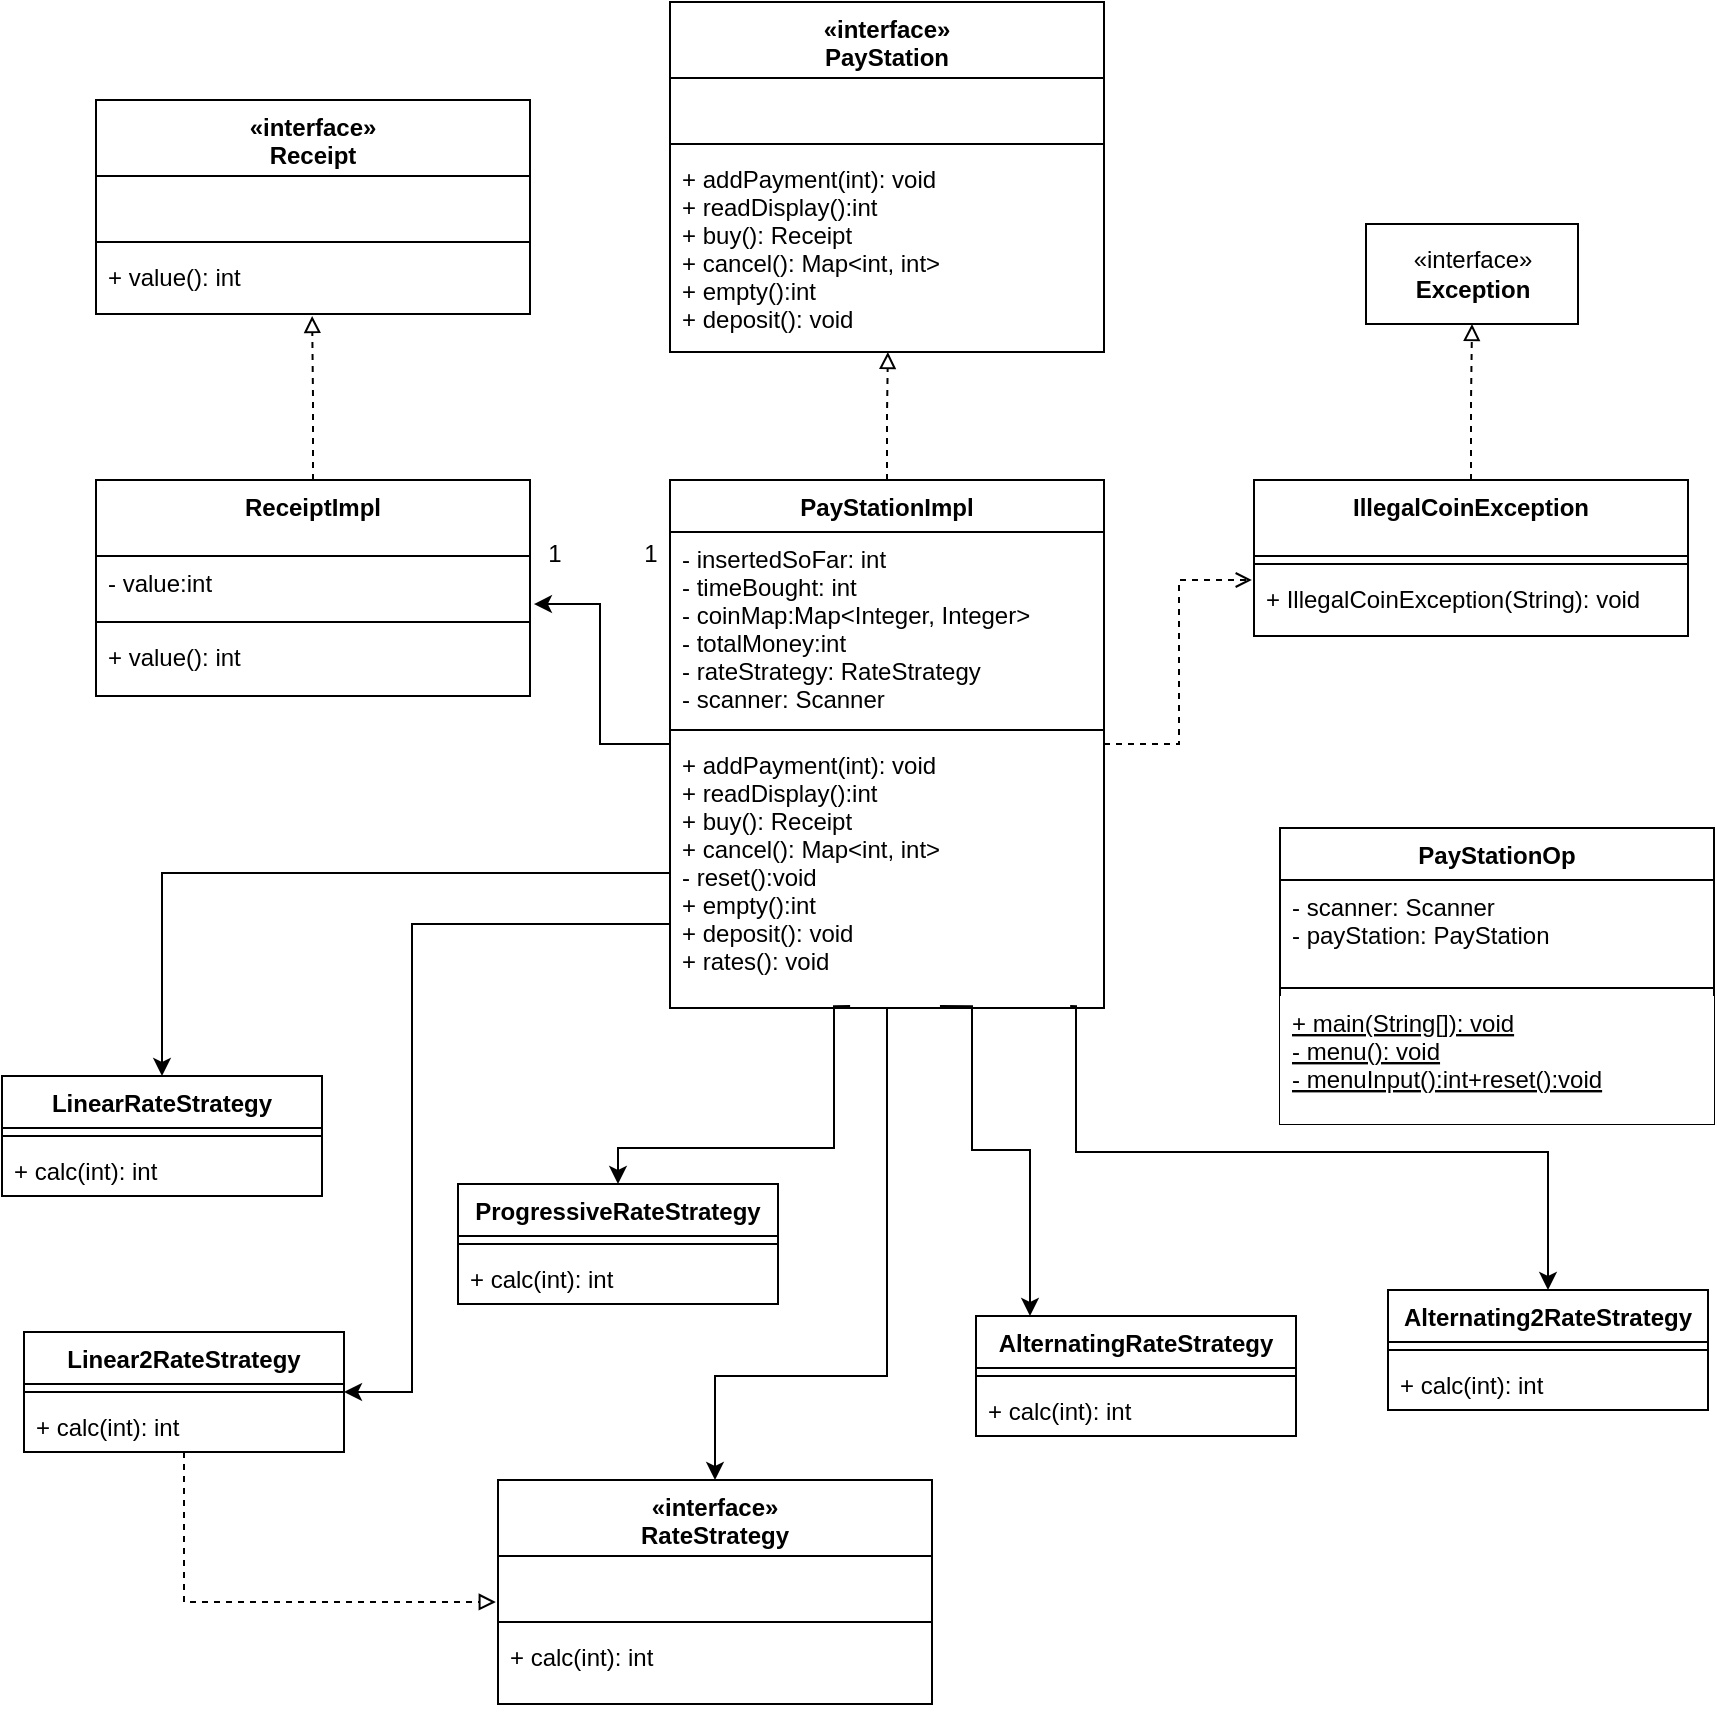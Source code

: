 <mxfile version="26.0.11">
  <diagram id="5pTPnk4X15udIdV0EkQY" name="Page-1">
    <mxGraphModel dx="1242" dy="717" grid="0" gridSize="10" guides="1" tooltips="1" connect="1" arrows="1" fold="1" page="0" pageScale="1" pageWidth="850" pageHeight="1100" math="0" shadow="0">
      <root>
        <mxCell id="0" />
        <mxCell id="1" parent="0" />
        <mxCell id="8iII8IrtHj4zT02Lu7h3-1" value="«interface»&#xa;PayStation" style="swimlane;fontStyle=1;align=center;verticalAlign=top;childLayout=stackLayout;horizontal=1;startSize=38;horizontalStack=0;resizeParent=1;resizeParentMax=0;resizeLast=0;collapsible=1;marginBottom=0;hachureGap=4;" parent="1" vertex="1">
          <mxGeometry x="426" y="89" width="217" height="175" as="geometry" />
        </mxCell>
        <mxCell id="8iII8IrtHj4zT02Lu7h3-2" value=" &#xa;" style="text;strokeColor=none;fillColor=none;align=left;verticalAlign=top;spacingLeft=4;spacingRight=4;overflow=hidden;rotatable=0;points=[[0,0.5],[1,0.5]];portConstraint=eastwest;hachureGap=4;" parent="8iII8IrtHj4zT02Lu7h3-1" vertex="1">
          <mxGeometry y="38" width="217" height="29" as="geometry" />
        </mxCell>
        <mxCell id="8iII8IrtHj4zT02Lu7h3-3" value="" style="line;strokeWidth=1;fillColor=none;align=left;verticalAlign=middle;spacingTop=-1;spacingLeft=3;spacingRight=3;rotatable=0;labelPosition=right;points=[];portConstraint=eastwest;hachureGap=4;" parent="8iII8IrtHj4zT02Lu7h3-1" vertex="1">
          <mxGeometry y="67" width="217" height="8" as="geometry" />
        </mxCell>
        <mxCell id="8iII8IrtHj4zT02Lu7h3-4" value="+ addPayment(int): void&#xa;+ readDisplay():int&#xa;+ buy(): Receipt&#xa;+ cancel(): Map&lt;int, int&gt;&#xa;+ empty():int&#xa;+ deposit(): void&#xa;" style="text;strokeColor=none;fillColor=none;align=left;verticalAlign=top;spacingLeft=4;spacingRight=4;overflow=hidden;rotatable=0;points=[[0,0.5],[1,0.5]];portConstraint=eastwest;hachureGap=4;" parent="8iII8IrtHj4zT02Lu7h3-1" vertex="1">
          <mxGeometry y="75" width="217" height="100" as="geometry" />
        </mxCell>
        <mxCell id="D4UEPr_kbto4Egsa2P8d-41" style="edgeStyle=orthogonalEdgeStyle;rounded=0;orthogonalLoop=1;jettySize=auto;html=1;entryX=0.5;entryY=0;entryDx=0;entryDy=0;" edge="1" parent="1" source="8iII8IrtHj4zT02Lu7h3-5" target="eepXHNa1NFzo9ST1N9Kp-25">
          <mxGeometry relative="1" as="geometry">
            <Array as="points">
              <mxPoint x="535" y="776" />
              <mxPoint x="449" y="776" />
            </Array>
          </mxGeometry>
        </mxCell>
        <mxCell id="8iII8IrtHj4zT02Lu7h3-5" value="PayStationImpl" style="swimlane;fontStyle=1;align=center;verticalAlign=top;childLayout=stackLayout;horizontal=1;startSize=26;horizontalStack=0;resizeParent=1;resizeParentMax=0;resizeLast=0;collapsible=1;marginBottom=0;hachureGap=4;" parent="1" vertex="1">
          <mxGeometry x="426" y="328" width="217" height="264" as="geometry" />
        </mxCell>
        <mxCell id="8iII8IrtHj4zT02Lu7h3-6" value="- insertedSoFar: int&#xa;- timeBought: int&#xa;- coinMap:Map&lt;Integer, Integer&gt;&#xa;- totalMoney:int&#xa;- rateStrategy: RateStrategy&#xa;- scanner: Scanner" style="text;strokeColor=none;fillColor=none;align=left;verticalAlign=top;spacingLeft=4;spacingRight=4;overflow=hidden;rotatable=0;points=[[0,0.5],[1,0.5]];portConstraint=eastwest;hachureGap=4;" parent="8iII8IrtHj4zT02Lu7h3-5" vertex="1">
          <mxGeometry y="26" width="217" height="95" as="geometry" />
        </mxCell>
        <mxCell id="8iII8IrtHj4zT02Lu7h3-7" value="" style="line;strokeWidth=1;fillColor=none;align=left;verticalAlign=middle;spacingTop=-1;spacingLeft=3;spacingRight=3;rotatable=0;labelPosition=right;points=[];portConstraint=eastwest;hachureGap=4;" parent="8iII8IrtHj4zT02Lu7h3-5" vertex="1">
          <mxGeometry y="121" width="217" height="8" as="geometry" />
        </mxCell>
        <mxCell id="8iII8IrtHj4zT02Lu7h3-8" value="+ addPayment(int): void&#xa;+ readDisplay():int&#xa;+ buy(): Receipt&#xa;+ cancel(): Map&lt;int, int&gt;&#xa;- reset():void&#xa;+ empty():int&#xa;+ deposit(): void&#xa;+ rates(): void&#xa;&#xa;" style="text;strokeColor=none;fillColor=none;align=left;verticalAlign=top;spacingLeft=4;spacingRight=4;overflow=hidden;rotatable=0;points=[[0,0.5],[1,0.5]];portConstraint=eastwest;hachureGap=4;" parent="8iII8IrtHj4zT02Lu7h3-5" vertex="1">
          <mxGeometry y="129" width="217" height="135" as="geometry" />
        </mxCell>
        <mxCell id="8iII8IrtHj4zT02Lu7h3-10" value="«interface»&#xa;Receipt" style="swimlane;fontStyle=1;align=center;verticalAlign=top;childLayout=stackLayout;horizontal=1;startSize=38;horizontalStack=0;resizeParent=1;resizeParentMax=0;resizeLast=0;collapsible=1;marginBottom=0;hachureGap=4;" parent="1" vertex="1">
          <mxGeometry x="139" y="138" width="217" height="107" as="geometry" />
        </mxCell>
        <mxCell id="8iII8IrtHj4zT02Lu7h3-11" value=" &#xa;" style="text;strokeColor=none;fillColor=none;align=left;verticalAlign=top;spacingLeft=4;spacingRight=4;overflow=hidden;rotatable=0;points=[[0,0.5],[1,0.5]];portConstraint=eastwest;hachureGap=4;" parent="8iII8IrtHj4zT02Lu7h3-10" vertex="1">
          <mxGeometry y="38" width="217" height="29" as="geometry" />
        </mxCell>
        <mxCell id="8iII8IrtHj4zT02Lu7h3-12" value="" style="line;strokeWidth=1;fillColor=none;align=left;verticalAlign=middle;spacingTop=-1;spacingLeft=3;spacingRight=3;rotatable=0;labelPosition=right;points=[];portConstraint=eastwest;hachureGap=4;" parent="8iII8IrtHj4zT02Lu7h3-10" vertex="1">
          <mxGeometry y="67" width="217" height="8" as="geometry" />
        </mxCell>
        <mxCell id="8iII8IrtHj4zT02Lu7h3-13" value="+ value(): int" style="text;strokeColor=none;fillColor=none;align=left;verticalAlign=top;spacingLeft=4;spacingRight=4;overflow=hidden;rotatable=0;points=[[0,0.5],[1,0.5]];portConstraint=eastwest;hachureGap=4;" parent="8iII8IrtHj4zT02Lu7h3-10" vertex="1">
          <mxGeometry y="75" width="217" height="32" as="geometry" />
        </mxCell>
        <mxCell id="8iII8IrtHj4zT02Lu7h3-14" value="ReceiptImpl" style="swimlane;fontStyle=1;align=center;verticalAlign=top;childLayout=stackLayout;horizontal=1;startSize=38;horizontalStack=0;resizeParent=1;resizeParentMax=0;resizeLast=0;collapsible=1;marginBottom=0;hachureGap=4;" parent="1" vertex="1">
          <mxGeometry x="139" y="328" width="217" height="108" as="geometry" />
        </mxCell>
        <mxCell id="8iII8IrtHj4zT02Lu7h3-15" value="- value:int" style="text;strokeColor=none;fillColor=none;align=left;verticalAlign=top;spacingLeft=4;spacingRight=4;overflow=hidden;rotatable=0;points=[[0,0.5],[1,0.5]];portConstraint=eastwest;hachureGap=4;" parent="8iII8IrtHj4zT02Lu7h3-14" vertex="1">
          <mxGeometry y="38" width="217" height="29" as="geometry" />
        </mxCell>
        <mxCell id="8iII8IrtHj4zT02Lu7h3-16" value="" style="line;strokeWidth=1;fillColor=none;align=left;verticalAlign=middle;spacingTop=-1;spacingLeft=3;spacingRight=3;rotatable=0;labelPosition=right;points=[];portConstraint=eastwest;hachureGap=4;" parent="8iII8IrtHj4zT02Lu7h3-14" vertex="1">
          <mxGeometry y="67" width="217" height="8" as="geometry" />
        </mxCell>
        <mxCell id="8iII8IrtHj4zT02Lu7h3-17" value="+ value(): int" style="text;strokeColor=none;fillColor=none;align=left;verticalAlign=top;spacingLeft=4;spacingRight=4;overflow=hidden;rotatable=0;points=[[0,0.5],[1,0.5]];portConstraint=eastwest;hachureGap=4;" parent="8iII8IrtHj4zT02Lu7h3-14" vertex="1">
          <mxGeometry y="75" width="217" height="33" as="geometry" />
        </mxCell>
        <mxCell id="8iII8IrtHj4zT02Lu7h3-20" value="«interface»&lt;br&gt;&lt;div&gt;&lt;b&gt;Exception&lt;/b&gt;&lt;/div&gt;" style="html=1;hachureGap=4;" parent="1" vertex="1">
          <mxGeometry x="774" y="200" width="106" height="50" as="geometry" />
        </mxCell>
        <mxCell id="D4UEPr_kbto4Egsa2P8d-37" style="edgeStyle=orthogonalEdgeStyle;rounded=0;orthogonalLoop=1;jettySize=auto;html=1;entryX=0.5;entryY=1;entryDx=0;entryDy=0;dashed=1;endArrow=block;endFill=0;" edge="1" parent="1" source="8iII8IrtHj4zT02Lu7h3-21" target="8iII8IrtHj4zT02Lu7h3-20">
          <mxGeometry relative="1" as="geometry" />
        </mxCell>
        <mxCell id="8iII8IrtHj4zT02Lu7h3-21" value="IllegalCoinException" style="swimlane;fontStyle=1;align=center;verticalAlign=top;childLayout=stackLayout;horizontal=1;startSize=38;horizontalStack=0;resizeParent=1;resizeParentMax=0;resizeLast=0;collapsible=1;marginBottom=0;hachureGap=4;" parent="1" vertex="1">
          <mxGeometry x="718" y="328" width="217" height="78" as="geometry" />
        </mxCell>
        <mxCell id="8iII8IrtHj4zT02Lu7h3-23" value="" style="line;strokeWidth=1;fillColor=none;align=left;verticalAlign=middle;spacingTop=-1;spacingLeft=3;spacingRight=3;rotatable=0;labelPosition=right;points=[];portConstraint=eastwest;hachureGap=4;" parent="8iII8IrtHj4zT02Lu7h3-21" vertex="1">
          <mxGeometry y="38" width="217" height="8" as="geometry" />
        </mxCell>
        <mxCell id="8iII8IrtHj4zT02Lu7h3-24" value="+ IllegalCoinException(String): void" style="text;strokeColor=none;fillColor=none;align=left;verticalAlign=top;spacingLeft=4;spacingRight=4;overflow=hidden;rotatable=0;points=[[0,0.5],[1,0.5]];portConstraint=eastwest;hachureGap=4;" parent="8iII8IrtHj4zT02Lu7h3-21" vertex="1">
          <mxGeometry y="46" width="217" height="32" as="geometry" />
        </mxCell>
        <mxCell id="8iII8IrtHj4zT02Lu7h3-28" value="1" style="text;html=1;align=center;verticalAlign=middle;resizable=0;points=[];autosize=1;strokeColor=none;fillColor=none;hachureGap=4;" parent="1" vertex="1">
          <mxGeometry x="359" y="356" width="17" height="18" as="geometry" />
        </mxCell>
        <mxCell id="8iII8IrtHj4zT02Lu7h3-29" value="1" style="text;html=1;align=center;verticalAlign=middle;resizable=0;points=[];autosize=1;strokeColor=none;fillColor=none;hachureGap=4;" parent="1" vertex="1">
          <mxGeometry x="407" y="356" width="17" height="18" as="geometry" />
        </mxCell>
        <mxCell id="eepXHNa1NFzo9ST1N9Kp-21" value="PayStationOp" style="swimlane;fontStyle=1;align=center;verticalAlign=top;childLayout=stackLayout;horizontal=1;startSize=26;horizontalStack=0;resizeParent=1;resizeParentMax=0;resizeLast=0;collapsible=1;marginBottom=0;hachureGap=4;" parent="1" vertex="1">
          <mxGeometry x="731" y="502" width="217" height="148" as="geometry" />
        </mxCell>
        <mxCell id="eepXHNa1NFzo9ST1N9Kp-22" value="- scanner: Scanner&#xa;- payStation: PayStation" style="text;strokeColor=none;fillColor=none;align=left;verticalAlign=top;spacingLeft=4;spacingRight=4;overflow=hidden;rotatable=0;points=[[0,0.5],[1,0.5]];portConstraint=eastwest;hachureGap=4;" parent="eepXHNa1NFzo9ST1N9Kp-21" vertex="1">
          <mxGeometry y="26" width="217" height="50" as="geometry" />
        </mxCell>
        <mxCell id="eepXHNa1NFzo9ST1N9Kp-23" value="" style="line;strokeWidth=1;fillColor=none;align=left;verticalAlign=middle;spacingTop=-1;spacingLeft=3;spacingRight=3;rotatable=0;labelPosition=right;points=[];portConstraint=eastwest;hachureGap=4;" parent="eepXHNa1NFzo9ST1N9Kp-21" vertex="1">
          <mxGeometry y="76" width="217" height="8" as="geometry" />
        </mxCell>
        <mxCell id="eepXHNa1NFzo9ST1N9Kp-24" value="+ main(String[]): void&#xa;- menu(): void&#xa;- menuInput():int+reset():void" style="text;strokeColor=none;fillColor=default;align=left;verticalAlign=top;spacingLeft=4;spacingRight=4;overflow=hidden;rotatable=0;points=[[0,0.5],[1,0.5]];portConstraint=eastwest;hachureGap=4;fontStyle=4" parent="eepXHNa1NFzo9ST1N9Kp-21" vertex="1">
          <mxGeometry y="84" width="217" height="64" as="geometry" />
        </mxCell>
        <mxCell id="eepXHNa1NFzo9ST1N9Kp-25" value="«interface»&#xa;RateStrategy" style="swimlane;fontStyle=1;align=center;verticalAlign=top;childLayout=stackLayout;horizontal=1;startSize=38;horizontalStack=0;resizeParent=1;resizeParentMax=0;resizeLast=0;collapsible=1;marginBottom=0;hachureGap=4;" parent="1" vertex="1">
          <mxGeometry x="340" y="828" width="217" height="112" as="geometry" />
        </mxCell>
        <mxCell id="eepXHNa1NFzo9ST1N9Kp-26" value=" &#xa;" style="text;strokeColor=none;fillColor=none;align=left;verticalAlign=top;spacingLeft=4;spacingRight=4;overflow=hidden;rotatable=0;points=[[0,0.5],[1,0.5]];portConstraint=eastwest;hachureGap=4;" parent="eepXHNa1NFzo9ST1N9Kp-25" vertex="1">
          <mxGeometry y="38" width="217" height="29" as="geometry" />
        </mxCell>
        <mxCell id="eepXHNa1NFzo9ST1N9Kp-27" value="" style="line;strokeWidth=1;fillColor=none;align=left;verticalAlign=middle;spacingTop=-1;spacingLeft=3;spacingRight=3;rotatable=0;labelPosition=right;points=[];portConstraint=eastwest;hachureGap=4;" parent="eepXHNa1NFzo9ST1N9Kp-25" vertex="1">
          <mxGeometry y="67" width="217" height="8" as="geometry" />
        </mxCell>
        <mxCell id="eepXHNa1NFzo9ST1N9Kp-28" value="+ calc(int): int" style="text;strokeColor=none;fillColor=none;align=left;verticalAlign=top;spacingLeft=4;spacingRight=4;overflow=hidden;rotatable=0;points=[[0,0.5],[1,0.5]];portConstraint=eastwest;hachureGap=4;" parent="eepXHNa1NFzo9ST1N9Kp-25" vertex="1">
          <mxGeometry y="75" width="217" height="37" as="geometry" />
        </mxCell>
        <mxCell id="D4UEPr_kbto4Egsa2P8d-10" value="ProgressiveRateStrategy" style="swimlane;fontStyle=1;align=center;verticalAlign=top;childLayout=stackLayout;horizontal=1;startSize=26;horizontalStack=0;resizeParent=1;resizeParentMax=0;resizeLast=0;collapsible=1;marginBottom=0;whiteSpace=wrap;html=1;" vertex="1" parent="1">
          <mxGeometry x="320" y="680" width="160" height="60" as="geometry" />
        </mxCell>
        <mxCell id="D4UEPr_kbto4Egsa2P8d-12" value="" style="line;strokeWidth=1;fillColor=none;align=left;verticalAlign=middle;spacingTop=-1;spacingLeft=3;spacingRight=3;rotatable=0;labelPosition=right;points=[];portConstraint=eastwest;strokeColor=inherit;" vertex="1" parent="D4UEPr_kbto4Egsa2P8d-10">
          <mxGeometry y="26" width="160" height="8" as="geometry" />
        </mxCell>
        <mxCell id="D4UEPr_kbto4Egsa2P8d-13" value="+ calc(int): int" style="text;strokeColor=none;fillColor=none;align=left;verticalAlign=top;spacingLeft=4;spacingRight=4;overflow=hidden;rotatable=0;points=[[0,0.5],[1,0.5]];portConstraint=eastwest;whiteSpace=wrap;html=1;" vertex="1" parent="D4UEPr_kbto4Egsa2P8d-10">
          <mxGeometry y="34" width="160" height="26" as="geometry" />
        </mxCell>
        <mxCell id="D4UEPr_kbto4Egsa2P8d-14" value="LinearRateStrategy" style="swimlane;fontStyle=1;align=center;verticalAlign=top;childLayout=stackLayout;horizontal=1;startSize=26;horizontalStack=0;resizeParent=1;resizeParentMax=0;resizeLast=0;collapsible=1;marginBottom=0;whiteSpace=wrap;html=1;" vertex="1" parent="1">
          <mxGeometry x="92" y="626" width="160" height="60" as="geometry" />
        </mxCell>
        <mxCell id="D4UEPr_kbto4Egsa2P8d-15" value="" style="line;strokeWidth=1;fillColor=none;align=left;verticalAlign=middle;spacingTop=-1;spacingLeft=3;spacingRight=3;rotatable=0;labelPosition=right;points=[];portConstraint=eastwest;strokeColor=inherit;" vertex="1" parent="D4UEPr_kbto4Egsa2P8d-14">
          <mxGeometry y="26" width="160" height="8" as="geometry" />
        </mxCell>
        <mxCell id="D4UEPr_kbto4Egsa2P8d-16" value="+ calc(int): int" style="text;strokeColor=none;fillColor=none;align=left;verticalAlign=top;spacingLeft=4;spacingRight=4;overflow=hidden;rotatable=0;points=[[0,0.5],[1,0.5]];portConstraint=eastwest;whiteSpace=wrap;html=1;" vertex="1" parent="D4UEPr_kbto4Egsa2P8d-14">
          <mxGeometry y="34" width="160" height="26" as="geometry" />
        </mxCell>
        <mxCell id="D4UEPr_kbto4Egsa2P8d-17" value="Linear2RateStrategy" style="swimlane;fontStyle=1;align=center;verticalAlign=top;childLayout=stackLayout;horizontal=1;startSize=26;horizontalStack=0;resizeParent=1;resizeParentMax=0;resizeLast=0;collapsible=1;marginBottom=0;whiteSpace=wrap;html=1;" vertex="1" parent="1">
          <mxGeometry x="103" y="754" width="160" height="60" as="geometry" />
        </mxCell>
        <mxCell id="D4UEPr_kbto4Egsa2P8d-18" value="" style="line;strokeWidth=1;fillColor=none;align=left;verticalAlign=middle;spacingTop=-1;spacingLeft=3;spacingRight=3;rotatable=0;labelPosition=right;points=[];portConstraint=eastwest;strokeColor=inherit;" vertex="1" parent="D4UEPr_kbto4Egsa2P8d-17">
          <mxGeometry y="26" width="160" height="8" as="geometry" />
        </mxCell>
        <mxCell id="D4UEPr_kbto4Egsa2P8d-19" value="+ calc(int): int" style="text;strokeColor=none;fillColor=none;align=left;verticalAlign=top;spacingLeft=4;spacingRight=4;overflow=hidden;rotatable=0;points=[[0,0.5],[1,0.5]];portConstraint=eastwest;whiteSpace=wrap;html=1;" vertex="1" parent="D4UEPr_kbto4Egsa2P8d-17">
          <mxGeometry y="34" width="160" height="26" as="geometry" />
        </mxCell>
        <mxCell id="D4UEPr_kbto4Egsa2P8d-20" value="AlternatingRateStrategy" style="swimlane;fontStyle=1;align=center;verticalAlign=top;childLayout=stackLayout;horizontal=1;startSize=26;horizontalStack=0;resizeParent=1;resizeParentMax=0;resizeLast=0;collapsible=1;marginBottom=0;whiteSpace=wrap;html=1;" vertex="1" parent="1">
          <mxGeometry x="579" y="746" width="160" height="60" as="geometry" />
        </mxCell>
        <mxCell id="D4UEPr_kbto4Egsa2P8d-21" value="" style="line;strokeWidth=1;fillColor=none;align=left;verticalAlign=middle;spacingTop=-1;spacingLeft=3;spacingRight=3;rotatable=0;labelPosition=right;points=[];portConstraint=eastwest;strokeColor=inherit;" vertex="1" parent="D4UEPr_kbto4Egsa2P8d-20">
          <mxGeometry y="26" width="160" height="8" as="geometry" />
        </mxCell>
        <mxCell id="D4UEPr_kbto4Egsa2P8d-22" value="+ calc(int): int" style="text;strokeColor=none;fillColor=none;align=left;verticalAlign=top;spacingLeft=4;spacingRight=4;overflow=hidden;rotatable=0;points=[[0,0.5],[1,0.5]];portConstraint=eastwest;whiteSpace=wrap;html=1;" vertex="1" parent="D4UEPr_kbto4Egsa2P8d-20">
          <mxGeometry y="34" width="160" height="26" as="geometry" />
        </mxCell>
        <mxCell id="D4UEPr_kbto4Egsa2P8d-23" value="Alternating2RateStrategy" style="swimlane;fontStyle=1;align=center;verticalAlign=top;childLayout=stackLayout;horizontal=1;startSize=26;horizontalStack=0;resizeParent=1;resizeParentMax=0;resizeLast=0;collapsible=1;marginBottom=0;whiteSpace=wrap;html=1;" vertex="1" parent="1">
          <mxGeometry x="785" y="733" width="160" height="60" as="geometry" />
        </mxCell>
        <mxCell id="D4UEPr_kbto4Egsa2P8d-24" value="" style="line;strokeWidth=1;fillColor=none;align=left;verticalAlign=middle;spacingTop=-1;spacingLeft=3;spacingRight=3;rotatable=0;labelPosition=right;points=[];portConstraint=eastwest;strokeColor=inherit;" vertex="1" parent="D4UEPr_kbto4Egsa2P8d-23">
          <mxGeometry y="26" width="160" height="8" as="geometry" />
        </mxCell>
        <mxCell id="D4UEPr_kbto4Egsa2P8d-25" value="+ calc(int): int" style="text;strokeColor=none;fillColor=none;align=left;verticalAlign=top;spacingLeft=4;spacingRight=4;overflow=hidden;rotatable=0;points=[[0,0.5],[1,0.5]];portConstraint=eastwest;whiteSpace=wrap;html=1;" vertex="1" parent="D4UEPr_kbto4Egsa2P8d-23">
          <mxGeometry y="34" width="160" height="26" as="geometry" />
        </mxCell>
        <mxCell id="D4UEPr_kbto4Egsa2P8d-36" style="edgeStyle=orthogonalEdgeStyle;rounded=0;orthogonalLoop=1;jettySize=auto;html=1;entryX=0.498;entryY=1.031;entryDx=0;entryDy=0;entryPerimeter=0;dashed=1;endArrow=block;endFill=0;" edge="1" parent="1" source="8iII8IrtHj4zT02Lu7h3-14" target="8iII8IrtHj4zT02Lu7h3-13">
          <mxGeometry relative="1" as="geometry" />
        </mxCell>
        <mxCell id="D4UEPr_kbto4Egsa2P8d-38" style="edgeStyle=orthogonalEdgeStyle;rounded=0;orthogonalLoop=1;jettySize=auto;html=1;entryX=0.502;entryY=1;entryDx=0;entryDy=0;entryPerimeter=0;dashed=1;endArrow=block;endFill=0;" edge="1" parent="1" source="8iII8IrtHj4zT02Lu7h3-5" target="8iII8IrtHj4zT02Lu7h3-4">
          <mxGeometry relative="1" as="geometry" />
        </mxCell>
        <mxCell id="D4UEPr_kbto4Egsa2P8d-39" style="edgeStyle=orthogonalEdgeStyle;rounded=0;orthogonalLoop=1;jettySize=auto;html=1;entryX=1.009;entryY=0.828;entryDx=0;entryDy=0;entryPerimeter=0;" edge="1" parent="1" source="8iII8IrtHj4zT02Lu7h3-5" target="8iII8IrtHj4zT02Lu7h3-15">
          <mxGeometry relative="1" as="geometry" />
        </mxCell>
        <mxCell id="D4UEPr_kbto4Egsa2P8d-40" style="edgeStyle=orthogonalEdgeStyle;rounded=0;orthogonalLoop=1;jettySize=auto;html=1;entryX=-0.005;entryY=0.125;entryDx=0;entryDy=0;entryPerimeter=0;dashed=1;endArrow=open;endFill=0;" edge="1" parent="1" source="8iII8IrtHj4zT02Lu7h3-5" target="8iII8IrtHj4zT02Lu7h3-24">
          <mxGeometry relative="1" as="geometry" />
        </mxCell>
        <mxCell id="D4UEPr_kbto4Egsa2P8d-43" style="edgeStyle=orthogonalEdgeStyle;rounded=0;orthogonalLoop=1;jettySize=auto;html=1;exitX=0.622;exitY=0.993;exitDx=0;exitDy=0;exitPerimeter=0;" edge="1" parent="1" source="8iII8IrtHj4zT02Lu7h3-8" target="D4UEPr_kbto4Egsa2P8d-20">
          <mxGeometry relative="1" as="geometry">
            <Array as="points">
              <mxPoint x="577" y="591" />
              <mxPoint x="577" y="663" />
              <mxPoint x="606" y="663" />
            </Array>
          </mxGeometry>
        </mxCell>
        <mxCell id="D4UEPr_kbto4Egsa2P8d-44" style="edgeStyle=orthogonalEdgeStyle;rounded=0;orthogonalLoop=1;jettySize=auto;html=1;exitX=0.922;exitY=0.993;exitDx=0;exitDy=0;exitPerimeter=0;" edge="1" parent="1" source="8iII8IrtHj4zT02Lu7h3-8" target="D4UEPr_kbto4Egsa2P8d-23">
          <mxGeometry relative="1" as="geometry">
            <Array as="points">
              <mxPoint x="629" y="591" />
              <mxPoint x="629" y="664" />
              <mxPoint x="865" y="664" />
            </Array>
          </mxGeometry>
        </mxCell>
        <mxCell id="D4UEPr_kbto4Egsa2P8d-45" style="edgeStyle=orthogonalEdgeStyle;rounded=0;orthogonalLoop=1;jettySize=auto;html=1;exitX=0.415;exitY=0.993;exitDx=0;exitDy=0;exitPerimeter=0;" edge="1" parent="1" source="8iII8IrtHj4zT02Lu7h3-8" target="D4UEPr_kbto4Egsa2P8d-10">
          <mxGeometry relative="1" as="geometry">
            <Array as="points">
              <mxPoint x="508" y="591" />
              <mxPoint x="508" y="662" />
              <mxPoint x="400" y="662" />
            </Array>
          </mxGeometry>
        </mxCell>
        <mxCell id="D4UEPr_kbto4Egsa2P8d-46" style="edgeStyle=orthogonalEdgeStyle;rounded=0;orthogonalLoop=1;jettySize=auto;html=1;" edge="1" parent="1" source="8iII8IrtHj4zT02Lu7h3-8" target="D4UEPr_kbto4Egsa2P8d-14">
          <mxGeometry relative="1" as="geometry" />
        </mxCell>
        <mxCell id="D4UEPr_kbto4Egsa2P8d-48" style="edgeStyle=orthogonalEdgeStyle;rounded=0;orthogonalLoop=1;jettySize=auto;html=1;" edge="1" parent="1" source="8iII8IrtHj4zT02Lu7h3-8" target="D4UEPr_kbto4Egsa2P8d-17">
          <mxGeometry relative="1" as="geometry">
            <Array as="points">
              <mxPoint x="297" y="550" />
              <mxPoint x="297" y="784" />
            </Array>
          </mxGeometry>
        </mxCell>
        <mxCell id="D4UEPr_kbto4Egsa2P8d-49" style="edgeStyle=orthogonalEdgeStyle;rounded=0;orthogonalLoop=1;jettySize=auto;html=1;entryX=-0.005;entryY=0.793;entryDx=0;entryDy=0;entryPerimeter=0;dashed=1;endArrow=block;endFill=0;" edge="1" parent="1" source="D4UEPr_kbto4Egsa2P8d-17" target="eepXHNa1NFzo9ST1N9Kp-26">
          <mxGeometry relative="1" as="geometry" />
        </mxCell>
      </root>
    </mxGraphModel>
  </diagram>
</mxfile>
